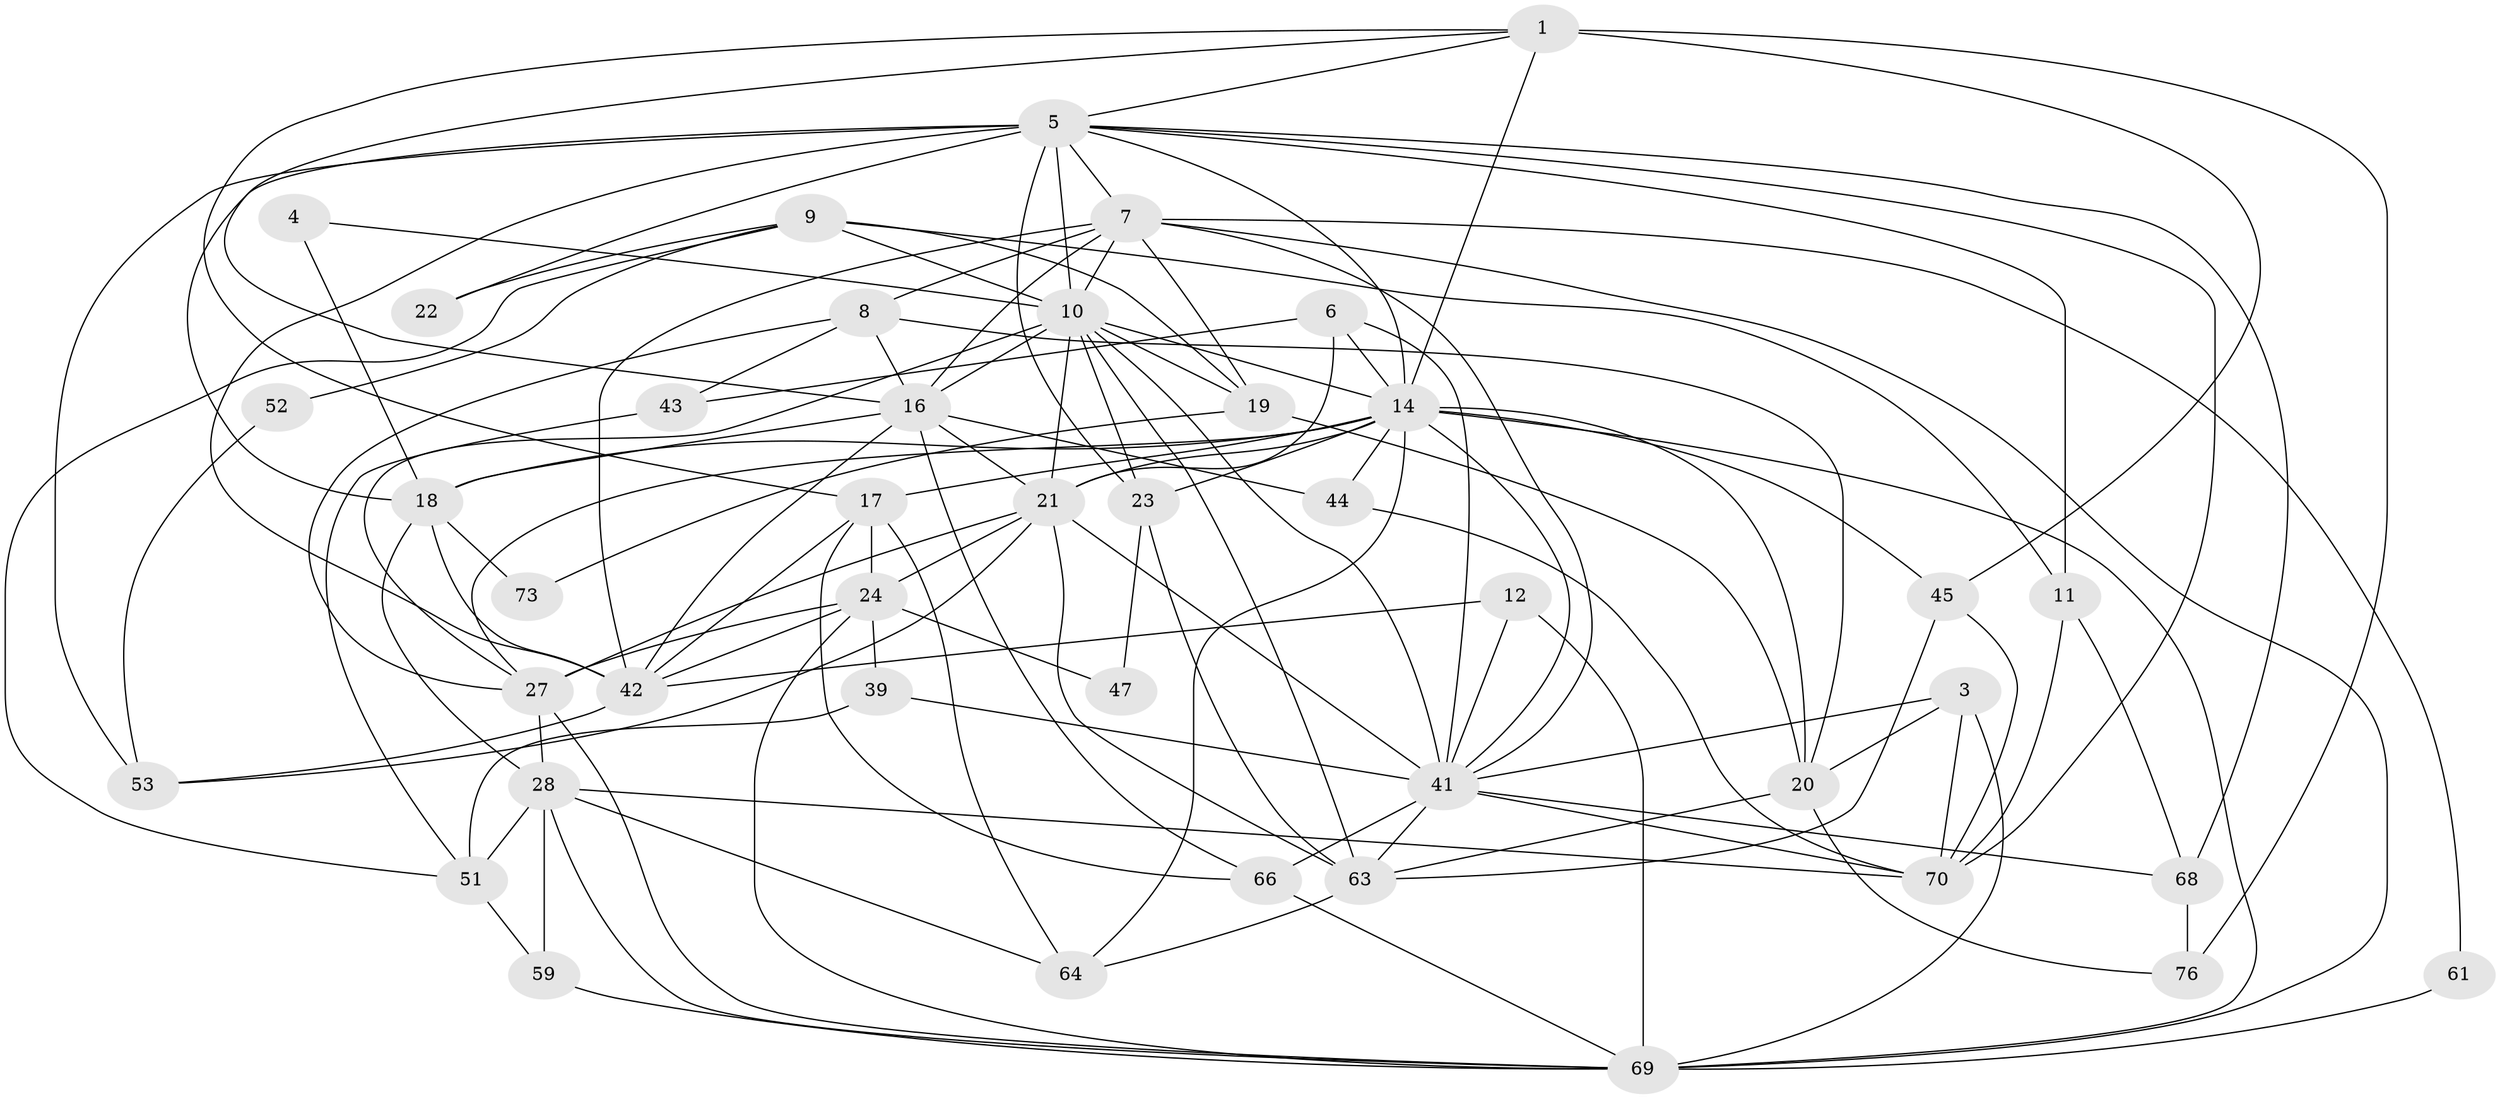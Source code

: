 // original degree distribution, {3: 0.27906976744186046, 5: 0.18604651162790697, 2: 0.12790697674418605, 4: 0.2558139534883721, 6: 0.11627906976744186, 7: 0.023255813953488372, 8: 0.011627906976744186}
// Generated by graph-tools (version 1.1) at 2025/18/03/04/25 18:18:35]
// undirected, 43 vertices, 122 edges
graph export_dot {
graph [start="1"]
  node [color=gray90,style=filled];
  1 [super="+2"];
  3 [super="+37"];
  4;
  5 [super="+15+54+49"];
  6 [super="+82"];
  7 [super="+86+58"];
  8;
  9 [super="+48+40"];
  10 [super="+38+85+13"];
  11;
  12;
  14 [super="+71+72+25"];
  16 [super="+60"];
  17 [super="+31+26"];
  18 [super="+29+36"];
  19 [super="+84"];
  20 [super="+50"];
  21 [super="+35"];
  22;
  23 [super="+67"];
  24 [super="+30"];
  27 [super="+56"];
  28 [super="+32"];
  39;
  41 [super="+57+46"];
  42 [super="+83"];
  43;
  44 [super="+80"];
  45 [super="+81"];
  47;
  51;
  52;
  53;
  59;
  61;
  63 [super="+65"];
  64;
  66 [super="+77"];
  68;
  69 [super="+78"];
  70 [super="+79"];
  73;
  76;
  1 -- 14;
  1 -- 76;
  1 -- 16;
  1 -- 17;
  1 -- 45;
  1 -- 5;
  3 -- 20;
  3 -- 69;
  3 -- 70;
  3 -- 41;
  4 -- 10;
  4 -- 18;
  5 -- 53;
  5 -- 18 [weight=2];
  5 -- 42;
  5 -- 10;
  5 -- 68;
  5 -- 7;
  5 -- 22;
  5 -- 23;
  5 -- 70;
  5 -- 11;
  5 -- 14;
  6 -- 43;
  6 -- 41;
  6 -- 21;
  6 -- 14;
  7 -- 41;
  7 -- 8;
  7 -- 42;
  7 -- 61;
  7 -- 19;
  7 -- 69;
  7 -- 16;
  7 -- 10;
  8 -- 27;
  8 -- 20;
  8 -- 43;
  8 -- 16;
  9 -- 51;
  9 -- 11;
  9 -- 19;
  9 -- 52;
  9 -- 10;
  9 -- 22;
  10 -- 63;
  10 -- 41;
  10 -- 14;
  10 -- 16;
  10 -- 19;
  10 -- 23;
  10 -- 21;
  10 -- 27;
  11 -- 70;
  11 -- 68;
  12 -- 69;
  12 -- 42;
  12 -- 41;
  14 -- 27;
  14 -- 21;
  14 -- 69 [weight=2];
  14 -- 64;
  14 -- 44 [weight=2];
  14 -- 23;
  14 -- 41;
  14 -- 45;
  14 -- 17 [weight=2];
  14 -- 18;
  14 -- 20;
  16 -- 66;
  16 -- 42;
  16 -- 44;
  16 -- 18;
  16 -- 21;
  17 -- 42;
  17 -- 24;
  17 -- 66;
  17 -- 64;
  18 -- 28 [weight=2];
  18 -- 73;
  18 -- 42;
  19 -- 73;
  19 -- 20;
  20 -- 76;
  20 -- 63;
  21 -- 41 [weight=2];
  21 -- 53;
  21 -- 24;
  21 -- 27;
  21 -- 63;
  23 -- 47;
  23 -- 63;
  24 -- 47;
  24 -- 69;
  24 -- 39;
  24 -- 42;
  24 -- 27;
  27 -- 69;
  27 -- 28;
  28 -- 59;
  28 -- 64;
  28 -- 51;
  28 -- 69;
  28 -- 70;
  39 -- 51;
  39 -- 41;
  41 -- 68;
  41 -- 63;
  41 -- 66;
  41 -- 70;
  42 -- 53;
  43 -- 51;
  44 -- 70;
  45 -- 70;
  45 -- 63;
  51 -- 59;
  52 -- 53;
  59 -- 69;
  61 -- 69;
  63 -- 64;
  66 -- 69;
  68 -- 76;
}
